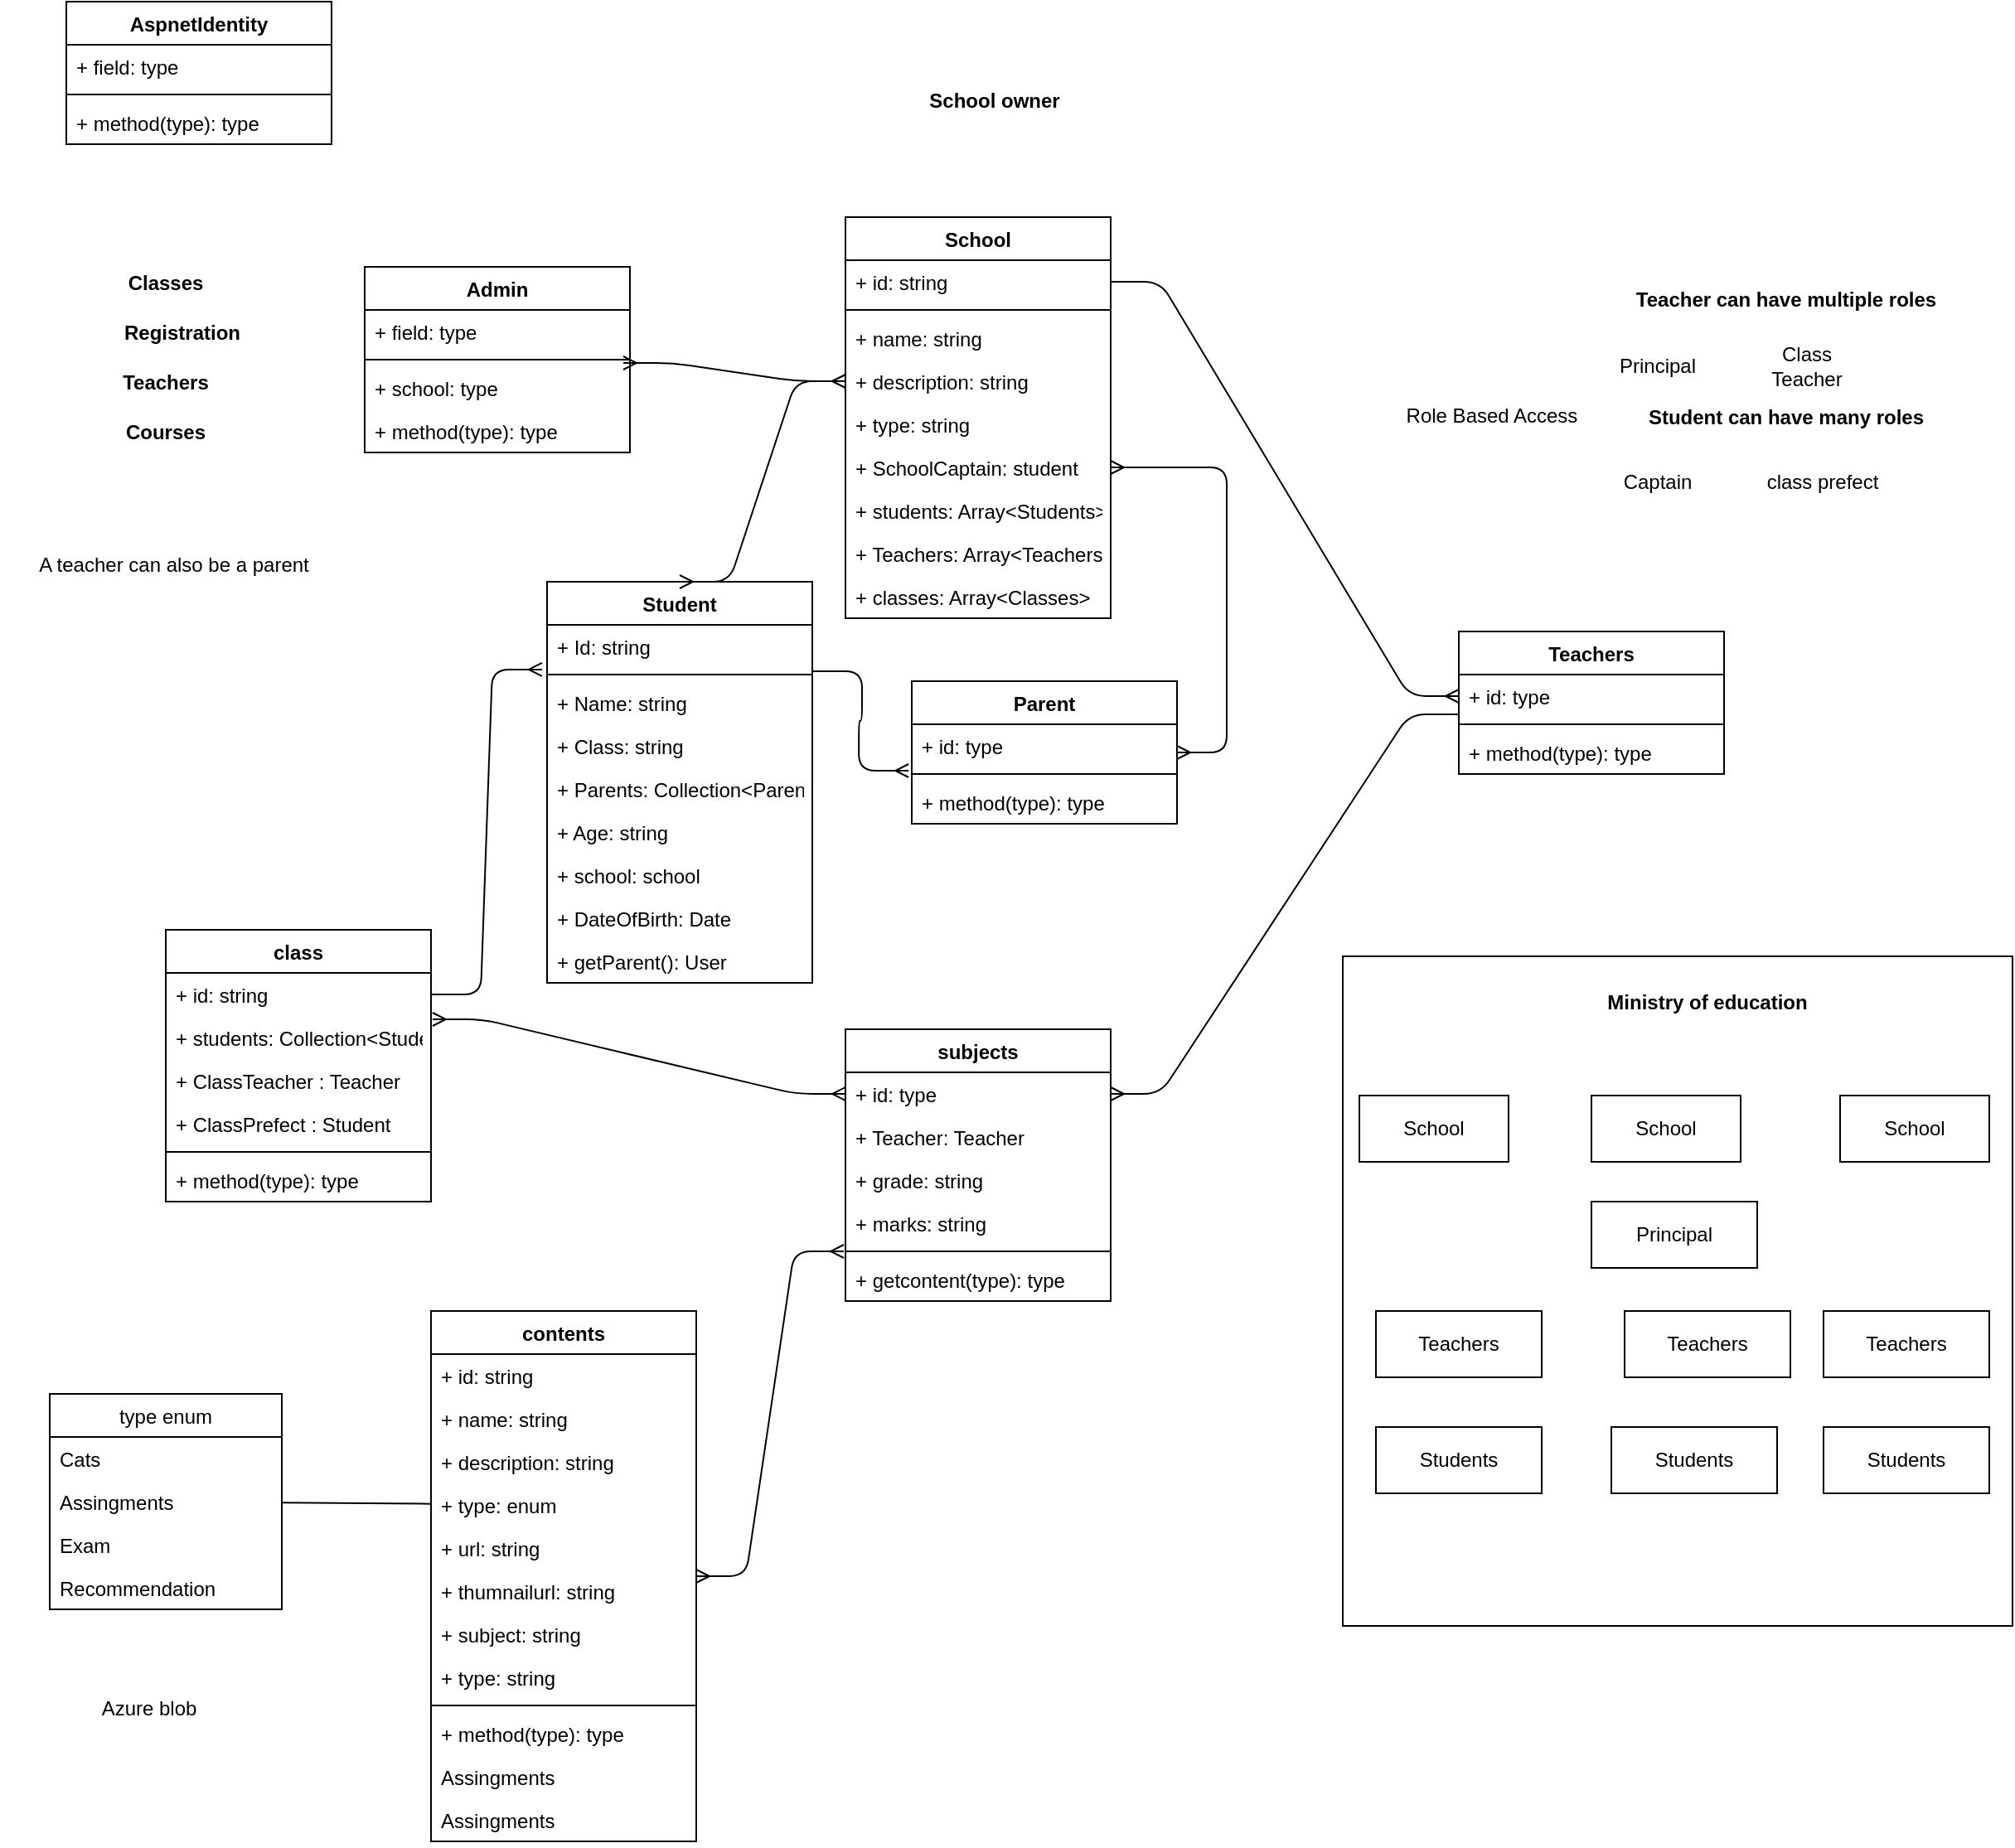 <mxfile>
    <diagram id="eCWmQNnb-OWrjt2BY004" name="Page-1">
        <mxGraphModel dx="676" dy="1685" grid="1" gridSize="10" guides="1" tooltips="1" connect="0" arrows="1" fold="1" page="1" pageScale="1" pageWidth="850" pageHeight="1100" math="0" shadow="0">
            <root>
                <mxCell id="0"/>
                <mxCell id="1" parent="0"/>
                <mxCell id="QWpRDuWWZuA40cl7X-pN-87" value="" style="whiteSpace=wrap;html=1;aspect=fixed;" parent="1" vertex="1">
                    <mxGeometry x="850" y="266" width="404" height="404" as="geometry"/>
                </mxCell>
                <mxCell id="6" value="Teachers" style="swimlane;fontStyle=1;align=center;verticalAlign=top;childLayout=stackLayout;horizontal=1;startSize=26;horizontalStack=0;resizeParent=1;resizeParentMax=0;resizeLast=0;collapsible=1;marginBottom=0;" parent="1" vertex="1">
                    <mxGeometry x="920" y="70" width="160" height="86" as="geometry"/>
                </mxCell>
                <mxCell id="7" value="+ id: type" style="text;strokeColor=none;fillColor=none;align=left;verticalAlign=top;spacingLeft=4;spacingRight=4;overflow=hidden;rotatable=0;points=[[0,0.5],[1,0.5]];portConstraint=eastwest;" parent="6" vertex="1">
                    <mxGeometry y="26" width="160" height="26" as="geometry"/>
                </mxCell>
                <mxCell id="8" value="" style="line;strokeWidth=1;fillColor=none;align=left;verticalAlign=middle;spacingTop=-1;spacingLeft=3;spacingRight=3;rotatable=0;labelPosition=right;points=[];portConstraint=eastwest;" parent="6" vertex="1">
                    <mxGeometry y="52" width="160" height="8" as="geometry"/>
                </mxCell>
                <mxCell id="9" value="+ method(type): type" style="text;strokeColor=none;fillColor=none;align=left;verticalAlign=top;spacingLeft=4;spacingRight=4;overflow=hidden;rotatable=0;points=[[0,0.5],[1,0.5]];portConstraint=eastwest;" parent="6" vertex="1">
                    <mxGeometry y="60" width="160" height="26" as="geometry"/>
                </mxCell>
                <mxCell id="10" value="Student" style="swimlane;fontStyle=1;align=center;verticalAlign=top;childLayout=stackLayout;horizontal=1;startSize=26;horizontalStack=0;resizeParent=1;resizeParentMax=0;resizeLast=0;collapsible=1;marginBottom=0;" parent="1" vertex="1">
                    <mxGeometry x="370" y="40" width="160" height="242" as="geometry"/>
                </mxCell>
                <mxCell id="11" value="+ Id: string" style="text;strokeColor=none;fillColor=none;align=left;verticalAlign=top;spacingLeft=4;spacingRight=4;overflow=hidden;rotatable=0;points=[[0,0.5],[1,0.5]];portConstraint=eastwest;" parent="10" vertex="1">
                    <mxGeometry y="26" width="160" height="26" as="geometry"/>
                </mxCell>
                <mxCell id="12" value="" style="line;strokeWidth=1;fillColor=none;align=left;verticalAlign=middle;spacingTop=-1;spacingLeft=3;spacingRight=3;rotatable=0;labelPosition=right;points=[];portConstraint=eastwest;" parent="10" vertex="1">
                    <mxGeometry y="52" width="160" height="8" as="geometry"/>
                </mxCell>
                <mxCell id="48" value="+ Name: string" style="text;strokeColor=none;fillColor=none;align=left;verticalAlign=top;spacingLeft=4;spacingRight=4;overflow=hidden;rotatable=0;points=[[0,0.5],[1,0.5]];portConstraint=eastwest;" parent="10" vertex="1">
                    <mxGeometry y="60" width="160" height="26" as="geometry"/>
                </mxCell>
                <mxCell id="49" value="+ Class: string" style="text;strokeColor=none;fillColor=none;align=left;verticalAlign=top;spacingLeft=4;spacingRight=4;overflow=hidden;rotatable=0;points=[[0,0.5],[1,0.5]];portConstraint=eastwest;" parent="10" vertex="1">
                    <mxGeometry y="86" width="160" height="26" as="geometry"/>
                </mxCell>
                <mxCell id="AxK-py6sSzINXQvPcAJC-68" value="+ Parents: Collection&lt;Parents&gt;" style="text;strokeColor=none;fillColor=none;align=left;verticalAlign=top;spacingLeft=4;spacingRight=4;overflow=hidden;rotatable=0;points=[[0,0.5],[1,0.5]];portConstraint=eastwest;" parent="10" vertex="1">
                    <mxGeometry y="112" width="160" height="26" as="geometry"/>
                </mxCell>
                <mxCell id="50" value="+ Age: string" style="text;strokeColor=none;fillColor=none;align=left;verticalAlign=top;spacingLeft=4;spacingRight=4;overflow=hidden;rotatable=0;points=[[0,0.5],[1,0.5]];portConstraint=eastwest;" parent="10" vertex="1">
                    <mxGeometry y="138" width="160" height="26" as="geometry"/>
                </mxCell>
                <mxCell id="AxK-py6sSzINXQvPcAJC-63" value="+ school: school" style="text;strokeColor=none;fillColor=none;align=left;verticalAlign=top;spacingLeft=4;spacingRight=4;overflow=hidden;rotatable=0;points=[[0,0.5],[1,0.5]];portConstraint=eastwest;" parent="10" vertex="1">
                    <mxGeometry y="164" width="160" height="26" as="geometry"/>
                </mxCell>
                <mxCell id="51" value="+ DateOfBirth: Date" style="text;strokeColor=none;fillColor=none;align=left;verticalAlign=top;spacingLeft=4;spacingRight=4;overflow=hidden;rotatable=0;points=[[0,0.5],[1,0.5]];portConstraint=eastwest;" parent="10" vertex="1">
                    <mxGeometry y="190" width="160" height="26" as="geometry"/>
                </mxCell>
                <mxCell id="13" value="+ getParent(): User" style="text;strokeColor=none;fillColor=none;align=left;verticalAlign=top;spacingLeft=4;spacingRight=4;overflow=hidden;rotatable=0;points=[[0,0.5],[1,0.5]];portConstraint=eastwest;" parent="10" vertex="1">
                    <mxGeometry y="216" width="160" height="26" as="geometry"/>
                </mxCell>
                <mxCell id="15" value="AspnetIdentity" style="swimlane;fontStyle=1;align=center;verticalAlign=top;childLayout=stackLayout;horizontal=1;startSize=26;horizontalStack=0;resizeParent=1;resizeParentMax=0;resizeLast=0;collapsible=1;marginBottom=0;" parent="1" vertex="1">
                    <mxGeometry x="80" y="-310" width="160" height="86" as="geometry"/>
                </mxCell>
                <mxCell id="16" value="+ field: type" style="text;strokeColor=none;fillColor=none;align=left;verticalAlign=top;spacingLeft=4;spacingRight=4;overflow=hidden;rotatable=0;points=[[0,0.5],[1,0.5]];portConstraint=eastwest;" parent="15" vertex="1">
                    <mxGeometry y="26" width="160" height="26" as="geometry"/>
                </mxCell>
                <mxCell id="17" value="" style="line;strokeWidth=1;fillColor=none;align=left;verticalAlign=middle;spacingTop=-1;spacingLeft=3;spacingRight=3;rotatable=0;labelPosition=right;points=[];portConstraint=eastwest;" parent="15" vertex="1">
                    <mxGeometry y="52" width="160" height="8" as="geometry"/>
                </mxCell>
                <mxCell id="18" value="+ method(type): type" style="text;strokeColor=none;fillColor=none;align=left;verticalAlign=top;spacingLeft=4;spacingRight=4;overflow=hidden;rotatable=0;points=[[0,0.5],[1,0.5]];portConstraint=eastwest;" parent="15" vertex="1">
                    <mxGeometry y="60" width="160" height="26" as="geometry"/>
                </mxCell>
                <mxCell id="19" value="Parent" style="swimlane;fontStyle=1;align=center;verticalAlign=top;childLayout=stackLayout;horizontal=1;startSize=26;horizontalStack=0;resizeParent=1;resizeParentMax=0;resizeLast=0;collapsible=1;marginBottom=0;" parent="1" vertex="1">
                    <mxGeometry x="590" y="100" width="160" height="86" as="geometry"/>
                </mxCell>
                <mxCell id="20" value="+ id: type" style="text;strokeColor=none;fillColor=none;align=left;verticalAlign=top;spacingLeft=4;spacingRight=4;overflow=hidden;rotatable=0;points=[[0,0.5],[1,0.5]];portConstraint=eastwest;" parent="19" vertex="1">
                    <mxGeometry y="26" width="160" height="26" as="geometry"/>
                </mxCell>
                <mxCell id="21" value="" style="line;strokeWidth=1;fillColor=none;align=left;verticalAlign=middle;spacingTop=-1;spacingLeft=3;spacingRight=3;rotatable=0;labelPosition=right;points=[];portConstraint=eastwest;" parent="19" vertex="1">
                    <mxGeometry y="52" width="160" height="8" as="geometry"/>
                </mxCell>
                <mxCell id="22" value="+ method(type): type" style="text;strokeColor=none;fillColor=none;align=left;verticalAlign=top;spacingLeft=4;spacingRight=4;overflow=hidden;rotatable=0;points=[[0,0.5],[1,0.5]];portConstraint=eastwest;" parent="19" vertex="1">
                    <mxGeometry y="60" width="160" height="26" as="geometry"/>
                </mxCell>
                <mxCell id="23" value="subjects" style="swimlane;fontStyle=1;align=center;verticalAlign=top;childLayout=stackLayout;horizontal=1;startSize=26;horizontalStack=0;resizeParent=1;resizeParentMax=0;resizeLast=0;collapsible=1;marginBottom=0;" parent="1" vertex="1">
                    <mxGeometry x="550" y="310" width="160" height="164" as="geometry"/>
                </mxCell>
                <mxCell id="24" value="+ id: type" style="text;strokeColor=none;fillColor=none;align=left;verticalAlign=top;spacingLeft=4;spacingRight=4;overflow=hidden;rotatable=0;points=[[0,0.5],[1,0.5]];portConstraint=eastwest;" parent="23" vertex="1">
                    <mxGeometry y="26" width="160" height="26" as="geometry"/>
                </mxCell>
                <mxCell id="QWpRDuWWZuA40cl7X-pN-69" value="+ Teacher: Teacher" style="text;strokeColor=none;fillColor=none;align=left;verticalAlign=top;spacingLeft=4;spacingRight=4;overflow=hidden;rotatable=0;points=[[0,0.5],[1,0.5]];portConstraint=eastwest;" parent="23" vertex="1">
                    <mxGeometry y="52" width="160" height="26" as="geometry"/>
                </mxCell>
                <mxCell id="QWpRDuWWZuA40cl7X-pN-106" value="+ grade: string" style="text;strokeColor=none;fillColor=none;align=left;verticalAlign=top;spacingLeft=4;spacingRight=4;overflow=hidden;rotatable=0;points=[[0,0.5],[1,0.5]];portConstraint=eastwest;" parent="23" vertex="1">
                    <mxGeometry y="78" width="160" height="26" as="geometry"/>
                </mxCell>
                <mxCell id="QWpRDuWWZuA40cl7X-pN-107" value="+ marks: string" style="text;strokeColor=none;fillColor=none;align=left;verticalAlign=top;spacingLeft=4;spacingRight=4;overflow=hidden;rotatable=0;points=[[0,0.5],[1,0.5]];portConstraint=eastwest;" parent="23" vertex="1">
                    <mxGeometry y="104" width="160" height="26" as="geometry"/>
                </mxCell>
                <mxCell id="25" value="" style="line;strokeWidth=1;fillColor=none;align=left;verticalAlign=middle;spacingTop=-1;spacingLeft=3;spacingRight=3;rotatable=0;labelPosition=right;points=[];portConstraint=eastwest;" parent="23" vertex="1">
                    <mxGeometry y="130" width="160" height="8" as="geometry"/>
                </mxCell>
                <mxCell id="26" value="+ getcontent(type): type" style="text;strokeColor=none;fillColor=none;align=left;verticalAlign=top;spacingLeft=4;spacingRight=4;overflow=hidden;rotatable=0;points=[[0,0.5],[1,0.5]];portConstraint=eastwest;" parent="23" vertex="1">
                    <mxGeometry y="138" width="160" height="26" as="geometry"/>
                </mxCell>
                <mxCell id="29" value="class" style="swimlane;fontStyle=1;align=center;verticalAlign=top;childLayout=stackLayout;horizontal=1;startSize=26;horizontalStack=0;resizeParent=1;resizeParentMax=0;resizeLast=0;collapsible=1;marginBottom=0;" parent="1" vertex="1">
                    <mxGeometry x="140" y="250" width="160" height="164" as="geometry"/>
                </mxCell>
                <mxCell id="30" value="+ id: string" style="text;strokeColor=none;fillColor=none;align=left;verticalAlign=top;spacingLeft=4;spacingRight=4;overflow=hidden;rotatable=0;points=[[0,0.5],[1,0.5]];portConstraint=eastwest;" parent="29" vertex="1">
                    <mxGeometry y="26" width="160" height="26" as="geometry"/>
                </mxCell>
                <mxCell id="AxK-py6sSzINXQvPcAJC-51" value="+ students: Collection&lt;Students" style="text;strokeColor=none;fillColor=none;align=left;verticalAlign=top;spacingLeft=4;spacingRight=4;overflow=hidden;rotatable=0;points=[[0,0.5],[1,0.5]];portConstraint=eastwest;" parent="29" vertex="1">
                    <mxGeometry y="52" width="160" height="26" as="geometry"/>
                </mxCell>
                <mxCell id="QWpRDuWWZuA40cl7X-pN-70" value="+ ClassTeacher : Teacher" style="text;strokeColor=none;fillColor=none;align=left;verticalAlign=top;spacingLeft=4;spacingRight=4;overflow=hidden;rotatable=0;points=[[0,0.5],[1,0.5]];portConstraint=eastwest;" parent="29" vertex="1">
                    <mxGeometry y="78" width="160" height="26" as="geometry"/>
                </mxCell>
                <mxCell id="QWpRDuWWZuA40cl7X-pN-71" value="+ ClassPrefect : Student" style="text;strokeColor=none;fillColor=none;align=left;verticalAlign=top;spacingLeft=4;spacingRight=4;overflow=hidden;rotatable=0;points=[[0,0.5],[1,0.5]];portConstraint=eastwest;" parent="29" vertex="1">
                    <mxGeometry y="104" width="160" height="26" as="geometry"/>
                </mxCell>
                <mxCell id="31" value="" style="line;strokeWidth=1;fillColor=none;align=left;verticalAlign=middle;spacingTop=-1;spacingLeft=3;spacingRight=3;rotatable=0;labelPosition=right;points=[];portConstraint=eastwest;" parent="29" vertex="1">
                    <mxGeometry y="130" width="160" height="8" as="geometry"/>
                </mxCell>
                <mxCell id="32" value="+ method(type): type" style="text;strokeColor=none;fillColor=none;align=left;verticalAlign=top;spacingLeft=4;spacingRight=4;overflow=hidden;rotatable=0;points=[[0,0.5],[1,0.5]];portConstraint=eastwest;" parent="29" vertex="1">
                    <mxGeometry y="138" width="160" height="26" as="geometry"/>
                </mxCell>
                <mxCell id="33" value="" style="edgeStyle=entityRelationEdgeStyle;fontSize=12;html=1;endArrow=ERmany;startArrow=ERmany;entryX=0;entryY=0.5;entryDx=0;entryDy=0;exitX=1.006;exitY=1.077;exitDx=0;exitDy=0;exitPerimeter=0;" parent="1" source="30" target="24" edge="1">
                    <mxGeometry width="100" height="100" relative="1" as="geometry">
                        <mxPoint x="470" y="370" as="sourcePoint"/>
                        <mxPoint x="470" y="280" as="targetPoint"/>
                    </mxGeometry>
                </mxCell>
                <mxCell id="34" value="contents" style="swimlane;fontStyle=1;align=center;verticalAlign=top;childLayout=stackLayout;horizontal=1;startSize=26;horizontalStack=0;resizeParent=1;resizeParentMax=0;resizeLast=0;collapsible=1;marginBottom=0;" parent="1" vertex="1">
                    <mxGeometry x="300" y="480" width="160" height="320" as="geometry"/>
                </mxCell>
                <mxCell id="35" value="+ id: string" style="text;strokeColor=none;fillColor=none;align=left;verticalAlign=top;spacingLeft=4;spacingRight=4;overflow=hidden;rotatable=0;points=[[0,0.5],[1,0.5]];portConstraint=eastwest;" parent="34" vertex="1">
                    <mxGeometry y="26" width="160" height="26" as="geometry"/>
                </mxCell>
                <mxCell id="QWpRDuWWZuA40cl7X-pN-51" value="+ name: string" style="text;strokeColor=none;fillColor=none;align=left;verticalAlign=top;spacingLeft=4;spacingRight=4;overflow=hidden;rotatable=0;points=[[0,0.5],[1,0.5]];portConstraint=eastwest;" parent="34" vertex="1">
                    <mxGeometry y="52" width="160" height="26" as="geometry"/>
                </mxCell>
                <mxCell id="QWpRDuWWZuA40cl7X-pN-57" value="+ description: string" style="text;strokeColor=none;fillColor=none;align=left;verticalAlign=top;spacingLeft=4;spacingRight=4;overflow=hidden;rotatable=0;points=[[0,0.5],[1,0.5]];portConstraint=eastwest;" parent="34" vertex="1">
                    <mxGeometry y="78" width="160" height="26" as="geometry"/>
                </mxCell>
                <mxCell id="QWpRDuWWZuA40cl7X-pN-75" value="+ type: enum" style="text;strokeColor=none;fillColor=none;align=left;verticalAlign=top;spacingLeft=4;spacingRight=4;overflow=hidden;rotatable=0;points=[[0,0.5],[1,0.5]];portConstraint=eastwest;" parent="34" vertex="1">
                    <mxGeometry y="104" width="160" height="26" as="geometry"/>
                </mxCell>
                <mxCell id="QWpRDuWWZuA40cl7X-pN-66" value="+ url: string" style="text;strokeColor=none;fillColor=none;align=left;verticalAlign=top;spacingLeft=4;spacingRight=4;overflow=hidden;rotatable=0;points=[[0,0.5],[1,0.5]];portConstraint=eastwest;" parent="34" vertex="1">
                    <mxGeometry y="130" width="160" height="26" as="geometry"/>
                </mxCell>
                <mxCell id="QWpRDuWWZuA40cl7X-pN-68" value="+ thumnailurl: string" style="text;strokeColor=none;fillColor=none;align=left;verticalAlign=top;spacingLeft=4;spacingRight=4;overflow=hidden;rotatable=0;points=[[0,0.5],[1,0.5]];portConstraint=eastwest;" parent="34" vertex="1">
                    <mxGeometry y="156" width="160" height="26" as="geometry"/>
                </mxCell>
                <mxCell id="QWpRDuWWZuA40cl7X-pN-58" value="+ subject: string" style="text;strokeColor=none;fillColor=none;align=left;verticalAlign=top;spacingLeft=4;spacingRight=4;overflow=hidden;rotatable=0;points=[[0,0.5],[1,0.5]];portConstraint=eastwest;" parent="34" vertex="1">
                    <mxGeometry y="182" width="160" height="26" as="geometry"/>
                </mxCell>
                <mxCell id="QWpRDuWWZuA40cl7X-pN-67" value="+ type: string" style="text;strokeColor=none;fillColor=none;align=left;verticalAlign=top;spacingLeft=4;spacingRight=4;overflow=hidden;rotatable=0;points=[[0,0.5],[1,0.5]];portConstraint=eastwest;" parent="34" vertex="1">
                    <mxGeometry y="208" width="160" height="26" as="geometry"/>
                </mxCell>
                <mxCell id="36" value="" style="line;strokeWidth=1;fillColor=none;align=left;verticalAlign=middle;spacingTop=-1;spacingLeft=3;spacingRight=3;rotatable=0;labelPosition=right;points=[];portConstraint=eastwest;" parent="34" vertex="1">
                    <mxGeometry y="234" width="160" height="8" as="geometry"/>
                </mxCell>
                <mxCell id="37" value="+ method(type): type" style="text;strokeColor=none;fillColor=none;align=left;verticalAlign=top;spacingLeft=4;spacingRight=4;overflow=hidden;rotatable=0;points=[[0,0.5],[1,0.5]];portConstraint=eastwest;" parent="34" vertex="1">
                    <mxGeometry y="242" width="160" height="26" as="geometry"/>
                </mxCell>
                <mxCell id="QWpRDuWWZuA40cl7X-pN-81" value="Assingments" style="text;strokeColor=none;fillColor=none;align=left;verticalAlign=top;spacingLeft=4;spacingRight=4;overflow=hidden;rotatable=0;points=[[0,0.5],[1,0.5]];portConstraint=eastwest;" parent="34" vertex="1">
                    <mxGeometry y="268" width="160" height="26" as="geometry"/>
                </mxCell>
                <mxCell id="QWpRDuWWZuA40cl7X-pN-82" value="Assingments" style="text;strokeColor=none;fillColor=none;align=left;verticalAlign=top;spacingLeft=4;spacingRight=4;overflow=hidden;rotatable=0;points=[[0,0.5],[1,0.5]];portConstraint=eastwest;" parent="34" vertex="1">
                    <mxGeometry y="294" width="160" height="26" as="geometry"/>
                </mxCell>
                <mxCell id="40" value="" style="edgeStyle=entityRelationEdgeStyle;fontSize=12;html=1;endArrow=ERmany;startArrow=ERmany;entryX=-0.006;entryY=-0.154;entryDx=0;entryDy=0;entryPerimeter=0;" parent="1" source="34" target="26" edge="1">
                    <mxGeometry width="100" height="100" relative="1" as="geometry">
                        <mxPoint x="490" y="480" as="sourcePoint"/>
                        <mxPoint x="590" y="370" as="targetPoint"/>
                    </mxGeometry>
                </mxCell>
                <mxCell id="44" value="" style="edgeStyle=entityRelationEdgeStyle;fontSize=12;html=1;endArrow=ERmany;entryX=1;entryY=0.5;entryDx=0;entryDy=0;exitX=0;exitY=0.923;exitDx=0;exitDy=0;exitPerimeter=0;" parent="1" source="7" target="24" edge="1">
                    <mxGeometry width="100" height="100" relative="1" as="geometry">
                        <mxPoint x="750" y="520" as="sourcePoint"/>
                        <mxPoint x="850" y="420" as="targetPoint"/>
                    </mxGeometry>
                </mxCell>
                <mxCell id="45" value="" style="edgeStyle=entityRelationEdgeStyle;fontSize=12;html=1;endArrow=ERmany;entryX=-0.019;entryY=1.038;entryDx=0;entryDy=0;entryPerimeter=0;exitX=1;exitY=0.5;exitDx=0;exitDy=0;" parent="1" source="30" target="11" edge="1">
                    <mxGeometry width="100" height="100" relative="1" as="geometry">
                        <mxPoint x="350" y="270" as="sourcePoint"/>
                        <mxPoint x="450" y="170" as="targetPoint"/>
                    </mxGeometry>
                </mxCell>
                <mxCell id="46" value="" style="edgeStyle=entityRelationEdgeStyle;fontSize=12;html=1;endArrow=ERmany;entryX=-0.012;entryY=1.077;entryDx=0;entryDy=0;entryPerimeter=0;exitX=1;exitY=1.077;exitDx=0;exitDy=0;exitPerimeter=0;" parent="1" source="11" target="20" edge="1">
                    <mxGeometry width="100" height="100" relative="1" as="geometry">
                        <mxPoint x="540" y="230" as="sourcePoint"/>
                        <mxPoint x="640" y="130" as="targetPoint"/>
                    </mxGeometry>
                </mxCell>
                <mxCell id="AxK-py6sSzINXQvPcAJC-52" value="Admin" style="swimlane;fontStyle=1;align=center;verticalAlign=top;childLayout=stackLayout;horizontal=1;startSize=26;horizontalStack=0;resizeParent=1;resizeParentMax=0;resizeLast=0;collapsible=1;marginBottom=0;" parent="1" vertex="1">
                    <mxGeometry x="260" y="-150" width="160" height="112" as="geometry"/>
                </mxCell>
                <mxCell id="AxK-py6sSzINXQvPcAJC-53" value="+ field: type" style="text;strokeColor=none;fillColor=none;align=left;verticalAlign=top;spacingLeft=4;spacingRight=4;overflow=hidden;rotatable=0;points=[[0,0.5],[1,0.5]];portConstraint=eastwest;" parent="AxK-py6sSzINXQvPcAJC-52" vertex="1">
                    <mxGeometry y="26" width="160" height="26" as="geometry"/>
                </mxCell>
                <mxCell id="AxK-py6sSzINXQvPcAJC-54" value="" style="line;strokeWidth=1;fillColor=none;align=left;verticalAlign=middle;spacingTop=-1;spacingLeft=3;spacingRight=3;rotatable=0;labelPosition=right;points=[];portConstraint=eastwest;" parent="AxK-py6sSzINXQvPcAJC-52" vertex="1">
                    <mxGeometry y="52" width="160" height="8" as="geometry"/>
                </mxCell>
                <mxCell id="AxK-py6sSzINXQvPcAJC-73" value="+ school: type" style="text;strokeColor=none;fillColor=none;align=left;verticalAlign=top;spacingLeft=4;spacingRight=4;overflow=hidden;rotatable=0;points=[[0,0.5],[1,0.5]];portConstraint=eastwest;" parent="AxK-py6sSzINXQvPcAJC-52" vertex="1">
                    <mxGeometry y="60" width="160" height="26" as="geometry"/>
                </mxCell>
                <mxCell id="AxK-py6sSzINXQvPcAJC-55" value="+ method(type): type" style="text;strokeColor=none;fillColor=none;align=left;verticalAlign=top;spacingLeft=4;spacingRight=4;overflow=hidden;rotatable=0;points=[[0,0.5],[1,0.5]];portConstraint=eastwest;" parent="AxK-py6sSzINXQvPcAJC-52" vertex="1">
                    <mxGeometry y="86" width="160" height="26" as="geometry"/>
                </mxCell>
                <mxCell id="AxK-py6sSzINXQvPcAJC-56" value="&lt;b&gt;School owner&lt;/b&gt;" style="text;html=1;strokeColor=none;fillColor=none;align=center;verticalAlign=middle;whiteSpace=wrap;rounded=0;" parent="1" vertex="1">
                    <mxGeometry x="590" y="-260" width="100" height="20" as="geometry"/>
                </mxCell>
                <mxCell id="AxK-py6sSzINXQvPcAJC-57" value="School" style="swimlane;fontStyle=1;align=center;verticalAlign=top;childLayout=stackLayout;horizontal=1;startSize=26;horizontalStack=0;resizeParent=1;resizeParentMax=0;resizeLast=0;collapsible=1;marginBottom=0;" parent="1" vertex="1">
                    <mxGeometry x="550" y="-180" width="160" height="242" as="geometry"/>
                </mxCell>
                <mxCell id="AxK-py6sSzINXQvPcAJC-58" value="+ id: string" style="text;strokeColor=none;fillColor=none;align=left;verticalAlign=top;spacingLeft=4;spacingRight=4;overflow=hidden;rotatable=0;points=[[0,0.5],[1,0.5]];portConstraint=eastwest;" parent="AxK-py6sSzINXQvPcAJC-57" vertex="1">
                    <mxGeometry y="26" width="160" height="26" as="geometry"/>
                </mxCell>
                <mxCell id="AxK-py6sSzINXQvPcAJC-59" value="" style="line;strokeWidth=1;fillColor=none;align=left;verticalAlign=middle;spacingTop=-1;spacingLeft=3;spacingRight=3;rotatable=0;labelPosition=right;points=[];portConstraint=eastwest;" parent="AxK-py6sSzINXQvPcAJC-57" vertex="1">
                    <mxGeometry y="52" width="160" height="8" as="geometry"/>
                </mxCell>
                <mxCell id="AxK-py6sSzINXQvPcAJC-61" value="+ name: string" style="text;strokeColor=none;fillColor=none;align=left;verticalAlign=top;spacingLeft=4;spacingRight=4;overflow=hidden;rotatable=0;points=[[0,0.5],[1,0.5]];portConstraint=eastwest;" parent="AxK-py6sSzINXQvPcAJC-57" vertex="1">
                    <mxGeometry y="60" width="160" height="26" as="geometry"/>
                </mxCell>
                <mxCell id="AxK-py6sSzINXQvPcAJC-60" value="+ description: string" style="text;strokeColor=none;fillColor=none;align=left;verticalAlign=top;spacingLeft=4;spacingRight=4;overflow=hidden;rotatable=0;points=[[0,0.5],[1,0.5]];portConstraint=eastwest;" parent="AxK-py6sSzINXQvPcAJC-57" vertex="1">
                    <mxGeometry y="86" width="160" height="26" as="geometry"/>
                </mxCell>
                <mxCell id="QWpRDuWWZuA40cl7X-pN-74" value="+ type: string" style="text;strokeColor=none;fillColor=none;align=left;verticalAlign=top;spacingLeft=4;spacingRight=4;overflow=hidden;rotatable=0;points=[[0,0.5],[1,0.5]];portConstraint=eastwest;" parent="AxK-py6sSzINXQvPcAJC-57" vertex="1">
                    <mxGeometry y="112" width="160" height="26" as="geometry"/>
                </mxCell>
                <mxCell id="AxK-py6sSzINXQvPcAJC-62" value="+ SchoolCaptain: student" style="text;strokeColor=none;fillColor=none;align=left;verticalAlign=top;spacingLeft=4;spacingRight=4;overflow=hidden;rotatable=0;points=[[0,0.5],[1,0.5]];portConstraint=eastwest;" parent="AxK-py6sSzINXQvPcAJC-57" vertex="1">
                    <mxGeometry y="138" width="160" height="26" as="geometry"/>
                </mxCell>
                <mxCell id="AxK-py6sSzINXQvPcAJC-64" value="+ students: Array&lt;Students&gt;" style="text;strokeColor=none;fillColor=none;align=left;verticalAlign=top;spacingLeft=4;spacingRight=4;overflow=hidden;rotatable=0;points=[[0,0.5],[1,0.5]];portConstraint=eastwest;" parent="AxK-py6sSzINXQvPcAJC-57" vertex="1">
                    <mxGeometry y="164" width="160" height="26" as="geometry"/>
                </mxCell>
                <mxCell id="AxK-py6sSzINXQvPcAJC-65" value="+ Teachers: Array&lt;Teachers&gt;" style="text;strokeColor=none;fillColor=none;align=left;verticalAlign=top;spacingLeft=4;spacingRight=4;overflow=hidden;rotatable=0;points=[[0,0.5],[1,0.5]];portConstraint=eastwest;" parent="AxK-py6sSzINXQvPcAJC-57" vertex="1">
                    <mxGeometry y="190" width="160" height="26" as="geometry"/>
                </mxCell>
                <mxCell id="QWpRDuWWZuA40cl7X-pN-72" value="+ classes: Array&lt;Classes&gt;" style="text;strokeColor=none;fillColor=none;align=left;verticalAlign=top;spacingLeft=4;spacingRight=4;overflow=hidden;rotatable=0;points=[[0,0.5],[1,0.5]];portConstraint=eastwest;" parent="AxK-py6sSzINXQvPcAJC-57" vertex="1">
                    <mxGeometry y="216" width="160" height="26" as="geometry"/>
                </mxCell>
                <mxCell id="AxK-py6sSzINXQvPcAJC-67" value="" style="edgeStyle=entityRelationEdgeStyle;fontSize=12;html=1;endArrow=ERmany;startArrow=ERmany;entryX=0;entryY=0.5;entryDx=0;entryDy=0;exitX=0.5;exitY=0;exitDx=0;exitDy=0;" parent="1" source="10" target="AxK-py6sSzINXQvPcAJC-60" edge="1">
                    <mxGeometry width="100" height="100" relative="1" as="geometry">
                        <mxPoint x="370" y="-20" as="sourcePoint"/>
                        <mxPoint x="470" y="-120" as="targetPoint"/>
                    </mxGeometry>
                </mxCell>
                <mxCell id="AxK-py6sSzINXQvPcAJC-74" value="" style="edgeStyle=entityRelationEdgeStyle;fontSize=12;html=1;endArrow=ERmany;startArrow=ERmany;entryX=1;entryY=0.5;entryDx=0;entryDy=0;" parent="1" source="19" target="AxK-py6sSzINXQvPcAJC-62" edge="1">
                    <mxGeometry width="100" height="100" relative="1" as="geometry">
                        <mxPoint x="580" y="120" as="sourcePoint"/>
                        <mxPoint x="810" y="-100" as="targetPoint"/>
                    </mxGeometry>
                </mxCell>
                <mxCell id="AxK-py6sSzINXQvPcAJC-75" value="" style="edgeStyle=entityRelationEdgeStyle;fontSize=12;html=1;endArrow=ERmany;" parent="1" source="AxK-py6sSzINXQvPcAJC-58" target="7" edge="1">
                    <mxGeometry width="100" height="100" relative="1" as="geometry">
                        <mxPoint x="580" y="120" as="sourcePoint"/>
                        <mxPoint x="890" y="-110" as="targetPoint"/>
                    </mxGeometry>
                </mxCell>
                <mxCell id="AxK-py6sSzINXQvPcAJC-76" value="Classes" style="text;html=1;strokeColor=none;fillColor=none;align=center;verticalAlign=middle;whiteSpace=wrap;rounded=0;fontStyle=1" parent="1" vertex="1">
                    <mxGeometry x="120" y="-150" width="40" height="20" as="geometry"/>
                </mxCell>
                <mxCell id="AxK-py6sSzINXQvPcAJC-77" value="Registration" style="text;html=1;strokeColor=none;fillColor=none;align=center;verticalAlign=middle;whiteSpace=wrap;rounded=0;fontStyle=1" parent="1" vertex="1">
                    <mxGeometry x="130" y="-120" width="40" height="20" as="geometry"/>
                </mxCell>
                <mxCell id="AxK-py6sSzINXQvPcAJC-78" value="Teachers" style="text;html=1;strokeColor=none;fillColor=none;align=center;verticalAlign=middle;whiteSpace=wrap;rounded=0;fontStyle=1" parent="1" vertex="1">
                    <mxGeometry x="120" y="-90" width="40" height="20" as="geometry"/>
                </mxCell>
                <mxCell id="AxK-py6sSzINXQvPcAJC-79" value="Courses" style="text;html=1;strokeColor=none;fillColor=none;align=center;verticalAlign=middle;whiteSpace=wrap;rounded=0;fontStyle=1" parent="1" vertex="1">
                    <mxGeometry x="120" y="-60" width="40" height="20" as="geometry"/>
                </mxCell>
                <mxCell id="QWpRDuWWZuA40cl7X-pN-73" value="" style="edgeStyle=entityRelationEdgeStyle;fontSize=12;html=1;endArrow=ERmany;startArrow=ERmany;exitX=0.975;exitY=-0.077;exitDx=0;exitDy=0;exitPerimeter=0;entryX=0;entryY=0.5;entryDx=0;entryDy=0;" parent="1" source="AxK-py6sSzINXQvPcAJC-73" target="AxK-py6sSzINXQvPcAJC-60" edge="1">
                    <mxGeometry width="100" height="100" relative="1" as="geometry">
                        <mxPoint x="430" y="-60" as="sourcePoint"/>
                        <mxPoint x="530" y="-160" as="targetPoint"/>
                    </mxGeometry>
                </mxCell>
                <mxCell id="QWpRDuWWZuA40cl7X-pN-76" value="type enum" style="swimlane;fontStyle=0;childLayout=stackLayout;horizontal=1;startSize=26;fillColor=none;horizontalStack=0;resizeParent=1;resizeParentMax=0;resizeLast=0;collapsible=1;marginBottom=0;" parent="1" vertex="1">
                    <mxGeometry x="70" y="530" width="140" height="130" as="geometry"/>
                </mxCell>
                <mxCell id="QWpRDuWWZuA40cl7X-pN-77" value="Cats" style="text;strokeColor=none;fillColor=none;align=left;verticalAlign=top;spacingLeft=4;spacingRight=4;overflow=hidden;rotatable=0;points=[[0,0.5],[1,0.5]];portConstraint=eastwest;" parent="QWpRDuWWZuA40cl7X-pN-76" vertex="1">
                    <mxGeometry y="26" width="140" height="26" as="geometry"/>
                </mxCell>
                <mxCell id="QWpRDuWWZuA40cl7X-pN-78" value="Assingments" style="text;strokeColor=none;fillColor=none;align=left;verticalAlign=top;spacingLeft=4;spacingRight=4;overflow=hidden;rotatable=0;points=[[0,0.5],[1,0.5]];portConstraint=eastwest;" parent="QWpRDuWWZuA40cl7X-pN-76" vertex="1">
                    <mxGeometry y="52" width="140" height="26" as="geometry"/>
                </mxCell>
                <mxCell id="QWpRDuWWZuA40cl7X-pN-79" value="Exam&#10;" style="text;strokeColor=none;fillColor=none;align=left;verticalAlign=top;spacingLeft=4;spacingRight=4;overflow=hidden;rotatable=0;points=[[0,0.5],[1,0.5]];portConstraint=eastwest;" parent="QWpRDuWWZuA40cl7X-pN-76" vertex="1">
                    <mxGeometry y="78" width="140" height="26" as="geometry"/>
                </mxCell>
                <mxCell id="QWpRDuWWZuA40cl7X-pN-80" value="Recommendation" style="text;strokeColor=none;fillColor=none;align=left;verticalAlign=top;spacingLeft=4;spacingRight=4;overflow=hidden;rotatable=0;points=[[0,0.5],[1,0.5]];portConstraint=eastwest;" parent="QWpRDuWWZuA40cl7X-pN-76" vertex="1">
                    <mxGeometry y="104" width="140" height="26" as="geometry"/>
                </mxCell>
                <mxCell id="QWpRDuWWZuA40cl7X-pN-84" value="" style="endArrow=none;html=1;" parent="1" source="QWpRDuWWZuA40cl7X-pN-78" target="QWpRDuWWZuA40cl7X-pN-75" edge="1">
                    <mxGeometry width="50" height="50" relative="1" as="geometry">
                        <mxPoint x="220" y="620" as="sourcePoint"/>
                        <mxPoint x="270" y="570" as="targetPoint"/>
                    </mxGeometry>
                </mxCell>
                <mxCell id="QWpRDuWWZuA40cl7X-pN-85" value="Azure blob" style="text;html=1;strokeColor=none;fillColor=none;align=center;verticalAlign=middle;whiteSpace=wrap;rounded=0;" parent="1" vertex="1">
                    <mxGeometry x="80" y="710" width="100" height="20" as="geometry"/>
                </mxCell>
                <mxCell id="QWpRDuWWZuA40cl7X-pN-86" value="Ministry of education" style="text;html=1;strokeColor=none;fillColor=none;align=center;verticalAlign=middle;whiteSpace=wrap;rounded=0;fontStyle=1" parent="1" vertex="1">
                    <mxGeometry x="990" y="270" width="160" height="48" as="geometry"/>
                </mxCell>
                <mxCell id="QWpRDuWWZuA40cl7X-pN-88" value="School" style="rounded=0;whiteSpace=wrap;html=1;" parent="1" vertex="1">
                    <mxGeometry x="860" y="350" width="90" height="40" as="geometry"/>
                </mxCell>
                <mxCell id="QWpRDuWWZuA40cl7X-pN-89" value="School" style="rounded=0;whiteSpace=wrap;html=1;" parent="1" vertex="1">
                    <mxGeometry x="1000" y="350" width="90" height="40" as="geometry"/>
                </mxCell>
                <mxCell id="QWpRDuWWZuA40cl7X-pN-90" value="School" style="rounded=0;whiteSpace=wrap;html=1;" parent="1" vertex="1">
                    <mxGeometry x="1150" y="350" width="90" height="40" as="geometry"/>
                </mxCell>
                <mxCell id="QWpRDuWWZuA40cl7X-pN-91" value="Principal" style="rounded=0;whiteSpace=wrap;html=1;" parent="1" vertex="1">
                    <mxGeometry x="1000" y="414" width="100" height="40" as="geometry"/>
                </mxCell>
                <mxCell id="QWpRDuWWZuA40cl7X-pN-92" value="Teachers" style="rounded=0;whiteSpace=wrap;html=1;" parent="1" vertex="1">
                    <mxGeometry x="870" y="480" width="100" height="40" as="geometry"/>
                </mxCell>
                <mxCell id="QWpRDuWWZuA40cl7X-pN-93" value="Teachers" style="rounded=0;whiteSpace=wrap;html=1;" parent="1" vertex="1">
                    <mxGeometry x="1020" y="480" width="100" height="40" as="geometry"/>
                </mxCell>
                <mxCell id="QWpRDuWWZuA40cl7X-pN-94" value="Teachers" style="rounded=0;whiteSpace=wrap;html=1;" parent="1" vertex="1">
                    <mxGeometry x="1140" y="480" width="100" height="40" as="geometry"/>
                </mxCell>
                <mxCell id="QWpRDuWWZuA40cl7X-pN-95" value="Students" style="rounded=0;whiteSpace=wrap;html=1;" parent="1" vertex="1">
                    <mxGeometry x="870" y="550" width="100" height="40" as="geometry"/>
                </mxCell>
                <mxCell id="QWpRDuWWZuA40cl7X-pN-96" value="Students" style="rounded=0;whiteSpace=wrap;html=1;" parent="1" vertex="1">
                    <mxGeometry x="1012" y="550" width="100" height="40" as="geometry"/>
                </mxCell>
                <mxCell id="QWpRDuWWZuA40cl7X-pN-97" value="Students" style="rounded=0;whiteSpace=wrap;html=1;" parent="1" vertex="1">
                    <mxGeometry x="1140" y="550" width="100" height="40" as="geometry"/>
                </mxCell>
                <mxCell id="QWpRDuWWZuA40cl7X-pN-99" value="Role Based Access" style="text;html=1;strokeColor=none;fillColor=none;align=center;verticalAlign=middle;whiteSpace=wrap;rounded=0;" parent="1" vertex="1">
                    <mxGeometry x="880" y="-70" width="120" height="20" as="geometry"/>
                </mxCell>
                <mxCell id="QWpRDuWWZuA40cl7X-pN-100" value="Teacher can have multiple roles" style="text;html=1;strokeColor=none;fillColor=none;align=center;verticalAlign=middle;whiteSpace=wrap;rounded=0;fontStyle=1" parent="1" vertex="1">
                    <mxGeometry x="1025" y="-140" width="185" height="20" as="geometry"/>
                </mxCell>
                <mxCell id="QWpRDuWWZuA40cl7X-pN-101" value="Student can have many roles" style="text;html=1;strokeColor=none;fillColor=none;align=center;verticalAlign=middle;whiteSpace=wrap;rounded=0;fontStyle=1" parent="1" vertex="1">
                    <mxGeometry x="1025" y="-69" width="185" height="20" as="geometry"/>
                </mxCell>
                <mxCell id="QWpRDuWWZuA40cl7X-pN-102" value="Captain" style="text;html=1;strokeColor=none;fillColor=none;align=center;verticalAlign=middle;whiteSpace=wrap;rounded=0;" parent="1" vertex="1">
                    <mxGeometry x="1020" y="-30" width="40" height="20" as="geometry"/>
                </mxCell>
                <mxCell id="QWpRDuWWZuA40cl7X-pN-103" value="class prefect" style="text;html=1;strokeColor=none;fillColor=none;align=center;verticalAlign=middle;whiteSpace=wrap;rounded=0;" parent="1" vertex="1">
                    <mxGeometry x="1097.5" y="-30" width="82.5" height="20" as="geometry"/>
                </mxCell>
                <mxCell id="QWpRDuWWZuA40cl7X-pN-104" value="Principal&lt;br&gt;" style="text;html=1;strokeColor=none;fillColor=none;align=center;verticalAlign=middle;whiteSpace=wrap;rounded=0;" parent="1" vertex="1">
                    <mxGeometry x="1020" y="-100" width="40" height="20" as="geometry"/>
                </mxCell>
                <mxCell id="QWpRDuWWZuA40cl7X-pN-105" value="Class Teacher&lt;br&gt;" style="text;html=1;strokeColor=none;fillColor=none;align=center;verticalAlign=middle;whiteSpace=wrap;rounded=0;" parent="1" vertex="1">
                    <mxGeometry x="1100" y="-100" width="60" height="20" as="geometry"/>
                </mxCell>
                <mxCell id="52" value="A teacher can also be a parent" style="text;html=1;strokeColor=none;fillColor=none;align=center;verticalAlign=middle;whiteSpace=wrap;rounded=0;" vertex="1" parent="1">
                    <mxGeometry x="40" y="20" width="210" height="20" as="geometry"/>
                </mxCell>
            </root>
        </mxGraphModel>
    </diagram>
</mxfile>